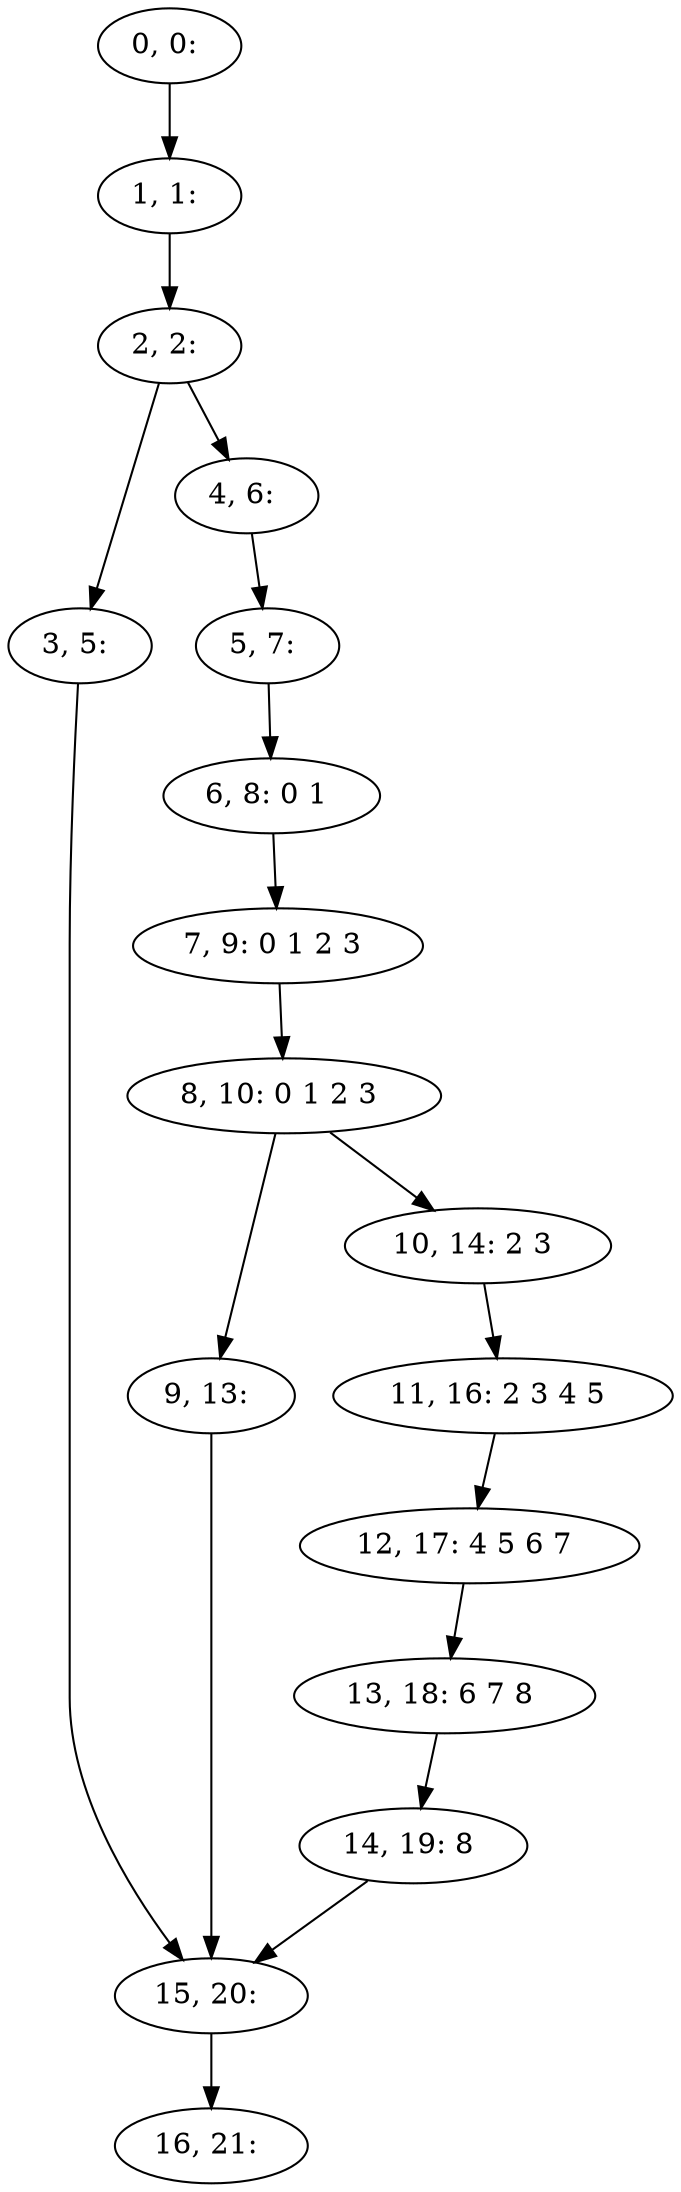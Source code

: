 digraph G {
0[label="0, 0: "];
1[label="1, 1: "];
2[label="2, 2: "];
3[label="3, 5: "];
4[label="4, 6: "];
5[label="5, 7: "];
6[label="6, 8: 0 1 "];
7[label="7, 9: 0 1 2 3 "];
8[label="8, 10: 0 1 2 3 "];
9[label="9, 13: "];
10[label="10, 14: 2 3 "];
11[label="11, 16: 2 3 4 5 "];
12[label="12, 17: 4 5 6 7 "];
13[label="13, 18: 6 7 8 "];
14[label="14, 19: 8 "];
15[label="15, 20: "];
16[label="16, 21: "];
0->1 ;
1->2 ;
2->3 ;
2->4 ;
3->15 ;
4->5 ;
5->6 ;
6->7 ;
7->8 ;
8->9 ;
8->10 ;
9->15 ;
10->11 ;
11->12 ;
12->13 ;
13->14 ;
14->15 ;
15->16 ;
}

